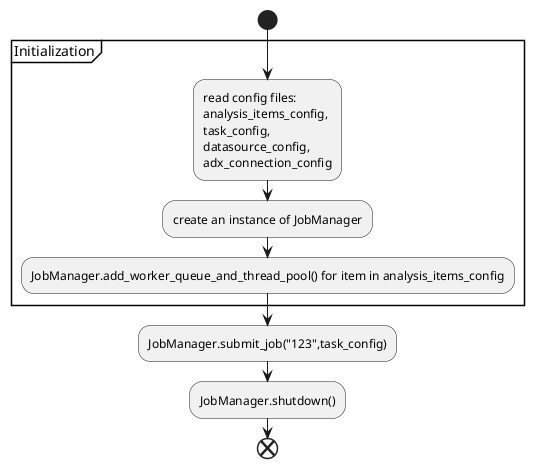 @startuml create_tasks_by_config
start
partition Initialization {
    :read config files:
    analysis_items_config, 
    task_config,
    datasource_config, 
    adx_connection_config;
    :create an instance of JobManager;
    :JobManager.add_worker_queue_and_thread_pool() for item in analysis_items_config;
}
:JobManager.submit_job("123",task_config);
:JobManager.shutdown();
end
@enduml